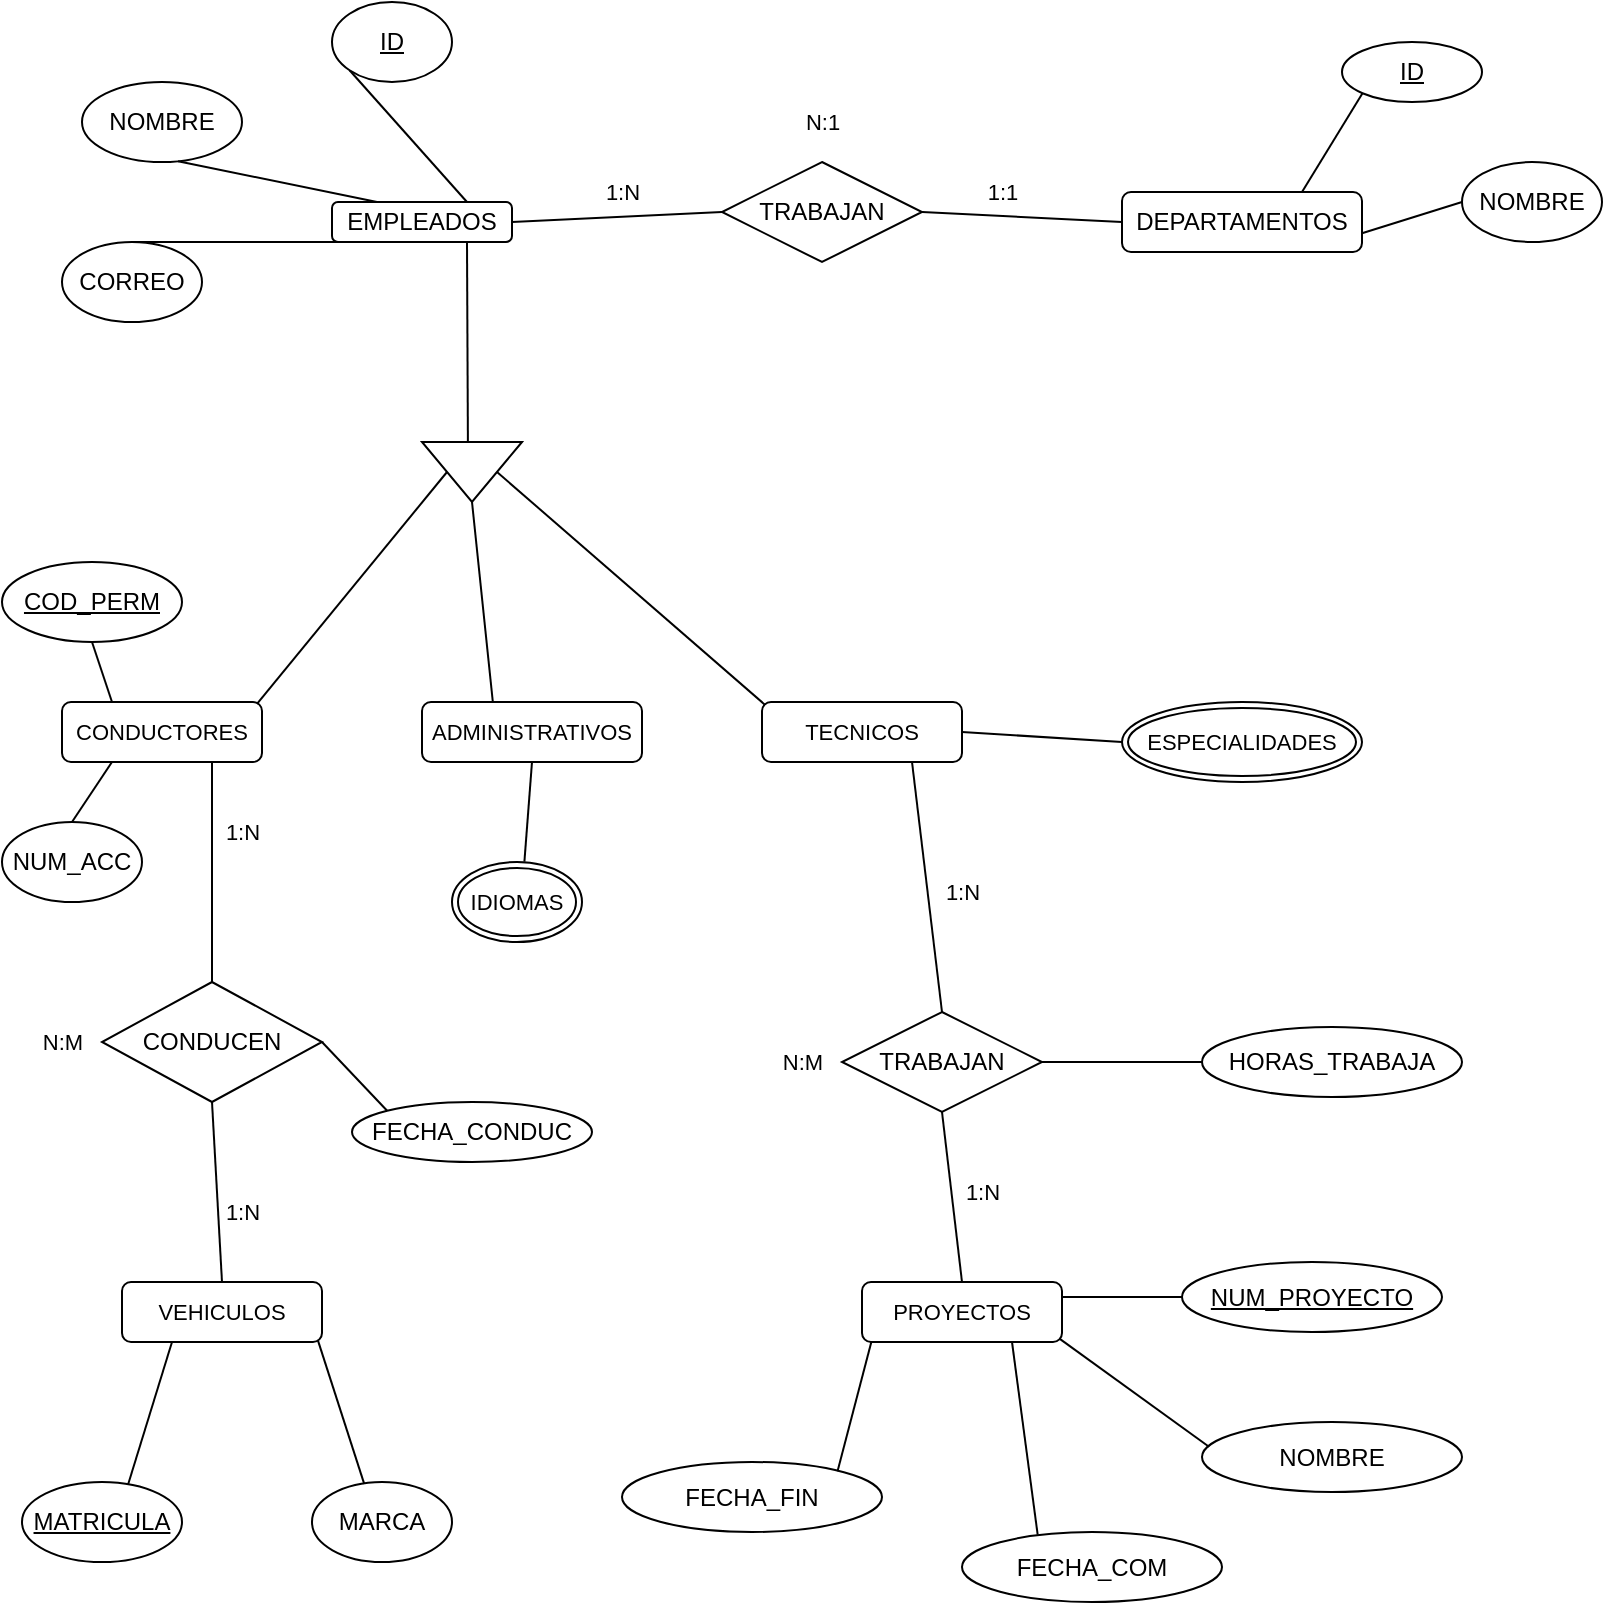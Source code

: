 <mxfile version="22.1.4" type="github">
  <diagram id="R2lEEEUBdFMjLlhIrx00" name="Page-1">
    <mxGraphModel dx="1654" dy="612" grid="1" gridSize="10" guides="1" tooltips="1" connect="1" arrows="1" fold="1" page="1" pageScale="1" pageWidth="850" pageHeight="1100" math="0" shadow="0" extFonts="Permanent Marker^https://fonts.googleapis.com/css?family=Permanent+Marker">
      <root>
        <mxCell id="0" />
        <mxCell id="1" parent="0" />
        <mxCell id="Gm_OY_w4rKRaWm-D6aFN-16" style="edgeStyle=none;shape=connector;rounded=0;orthogonalLoop=1;jettySize=auto;html=1;exitX=1;exitY=0.5;exitDx=0;exitDy=0;entryX=0;entryY=0.5;entryDx=0;entryDy=0;labelBackgroundColor=default;strokeColor=default;align=center;verticalAlign=middle;fontFamily=Helvetica;fontSize=11;fontColor=default;startArrow=none;startFill=0;endArrow=none;endFill=0;" edge="1" parent="1" source="Gm_OY_w4rKRaWm-D6aFN-1" target="Gm_OY_w4rKRaWm-D6aFN-2">
          <mxGeometry relative="1" as="geometry" />
        </mxCell>
        <mxCell id="Gm_OY_w4rKRaWm-D6aFN-19" style="edgeStyle=none;shape=connector;rounded=0;orthogonalLoop=1;jettySize=auto;html=1;exitX=0.75;exitY=0;exitDx=0;exitDy=0;entryX=0;entryY=1;entryDx=0;entryDy=0;labelBackgroundColor=default;strokeColor=default;align=center;verticalAlign=middle;fontFamily=Helvetica;fontSize=11;fontColor=default;startArrow=none;startFill=0;endArrow=none;endFill=0;" edge="1" parent="1" source="Gm_OY_w4rKRaWm-D6aFN-1" target="Gm_OY_w4rKRaWm-D6aFN-10">
          <mxGeometry relative="1" as="geometry" />
        </mxCell>
        <mxCell id="Gm_OY_w4rKRaWm-D6aFN-21" style="edgeStyle=none;shape=connector;rounded=0;orthogonalLoop=1;jettySize=auto;html=1;exitX=0.25;exitY=1;exitDx=0;exitDy=0;entryX=0.5;entryY=0;entryDx=0;entryDy=0;labelBackgroundColor=default;strokeColor=default;align=center;verticalAlign=middle;fontFamily=Helvetica;fontSize=11;fontColor=default;startArrow=none;startFill=0;endArrow=none;endFill=0;" edge="1" parent="1" source="Gm_OY_w4rKRaWm-D6aFN-1" target="Gm_OY_w4rKRaWm-D6aFN-8">
          <mxGeometry relative="1" as="geometry" />
        </mxCell>
        <mxCell id="Gm_OY_w4rKRaWm-D6aFN-42" style="edgeStyle=none;shape=connector;rounded=0;orthogonalLoop=1;jettySize=auto;html=1;exitX=0.75;exitY=1;exitDx=0;exitDy=0;labelBackgroundColor=default;strokeColor=default;align=center;verticalAlign=middle;fontFamily=Helvetica;fontSize=11;fontColor=default;startArrow=none;startFill=0;endArrow=none;endFill=0;entryX=0.002;entryY=0.541;entryDx=0;entryDy=0;entryPerimeter=0;" edge="1" parent="1" source="Gm_OY_w4rKRaWm-D6aFN-1" target="Gm_OY_w4rKRaWm-D6aFN-25">
          <mxGeometry relative="1" as="geometry">
            <mxPoint x="240" y="230" as="targetPoint" />
          </mxGeometry>
        </mxCell>
        <mxCell id="Gm_OY_w4rKRaWm-D6aFN-1" value="EMPLEADOS" style="rounded=1;whiteSpace=wrap;html=1;" vertex="1" parent="1">
          <mxGeometry x="165" y="140" width="90" height="20" as="geometry" />
        </mxCell>
        <mxCell id="Gm_OY_w4rKRaWm-D6aFN-15" style="edgeStyle=none;shape=connector;rounded=0;orthogonalLoop=1;jettySize=auto;html=1;exitX=1;exitY=0.5;exitDx=0;exitDy=0;entryX=0;entryY=0.5;entryDx=0;entryDy=0;labelBackgroundColor=default;strokeColor=default;align=center;verticalAlign=middle;fontFamily=Helvetica;fontSize=11;fontColor=default;startArrow=none;startFill=0;endArrow=none;endFill=0;" edge="1" parent="1" source="Gm_OY_w4rKRaWm-D6aFN-2" target="Gm_OY_w4rKRaWm-D6aFN-3">
          <mxGeometry relative="1" as="geometry" />
        </mxCell>
        <mxCell id="Gm_OY_w4rKRaWm-D6aFN-2" value="TRABAJAN" style="rhombus;whiteSpace=wrap;html=1;" vertex="1" parent="1">
          <mxGeometry x="360" y="120" width="100" height="50" as="geometry" />
        </mxCell>
        <mxCell id="Gm_OY_w4rKRaWm-D6aFN-12" style="rounded=0;orthogonalLoop=1;jettySize=auto;html=1;exitX=0.75;exitY=1;exitDx=0;exitDy=0;entryX=0;entryY=0.5;entryDx=0;entryDy=0;startArrow=none;startFill=0;endArrow=none;endFill=0;" edge="1" parent="1" source="Gm_OY_w4rKRaWm-D6aFN-3" target="Gm_OY_w4rKRaWm-D6aFN-9">
          <mxGeometry relative="1" as="geometry" />
        </mxCell>
        <mxCell id="Gm_OY_w4rKRaWm-D6aFN-3" value="DEPARTAMENTOS" style="rounded=1;whiteSpace=wrap;html=1;" vertex="1" parent="1">
          <mxGeometry x="560" y="135" width="120" height="30" as="geometry" />
        </mxCell>
        <mxCell id="Gm_OY_w4rKRaWm-D6aFN-57" style="edgeStyle=none;shape=connector;rounded=0;orthogonalLoop=1;jettySize=auto;html=1;exitX=0;exitY=1;exitDx=0;exitDy=0;entryX=0.75;entryY=0;entryDx=0;entryDy=0;labelBackgroundColor=default;strokeColor=default;align=center;verticalAlign=middle;fontFamily=Helvetica;fontSize=11;fontColor=default;startArrow=none;startFill=0;endArrow=none;endFill=0;" edge="1" parent="1" source="Gm_OY_w4rKRaWm-D6aFN-7" target="Gm_OY_w4rKRaWm-D6aFN-3">
          <mxGeometry relative="1" as="geometry" />
        </mxCell>
        <mxCell id="Gm_OY_w4rKRaWm-D6aFN-7" value="&lt;u&gt;ID&lt;/u&gt;" style="ellipse;whiteSpace=wrap;html=1;" vertex="1" parent="1">
          <mxGeometry x="670" y="60" width="70" height="30" as="geometry" />
        </mxCell>
        <mxCell id="Gm_OY_w4rKRaWm-D6aFN-8" value="CORREO" style="ellipse;whiteSpace=wrap;html=1;" vertex="1" parent="1">
          <mxGeometry x="30" y="160" width="70" height="40" as="geometry" />
        </mxCell>
        <mxCell id="Gm_OY_w4rKRaWm-D6aFN-9" value="NOMBRE" style="ellipse;whiteSpace=wrap;html=1;" vertex="1" parent="1">
          <mxGeometry x="730" y="120" width="70" height="40" as="geometry" />
        </mxCell>
        <mxCell id="Gm_OY_w4rKRaWm-D6aFN-10" value="&lt;u&gt;ID&lt;/u&gt;" style="ellipse;whiteSpace=wrap;html=1;" vertex="1" parent="1">
          <mxGeometry x="165" y="40" width="60" height="40" as="geometry" />
        </mxCell>
        <mxCell id="Gm_OY_w4rKRaWm-D6aFN-11" value="NOMBRE" style="ellipse;whiteSpace=wrap;html=1;" vertex="1" parent="1">
          <mxGeometry x="40" y="80" width="80" height="40" as="geometry" />
        </mxCell>
        <mxCell id="Gm_OY_w4rKRaWm-D6aFN-18" style="edgeStyle=none;shape=connector;rounded=0;orthogonalLoop=1;jettySize=auto;html=1;exitX=1;exitY=0;exitDx=0;exitDy=0;labelBackgroundColor=default;strokeColor=default;align=center;verticalAlign=middle;fontFamily=Helvetica;fontSize=11;fontColor=default;startArrow=none;startFill=0;endArrow=none;endFill=0;" edge="1" parent="1" source="Gm_OY_w4rKRaWm-D6aFN-1" target="Gm_OY_w4rKRaWm-D6aFN-1">
          <mxGeometry relative="1" as="geometry" />
        </mxCell>
        <mxCell id="Gm_OY_w4rKRaWm-D6aFN-20" style="edgeStyle=none;shape=connector;rounded=0;orthogonalLoop=1;jettySize=auto;html=1;exitX=0.25;exitY=0;exitDx=0;exitDy=0;entryX=0.6;entryY=0.991;entryDx=0;entryDy=0;entryPerimeter=0;labelBackgroundColor=default;strokeColor=default;align=center;verticalAlign=middle;fontFamily=Helvetica;fontSize=11;fontColor=default;startArrow=none;startFill=0;endArrow=none;endFill=0;" edge="1" parent="1" source="Gm_OY_w4rKRaWm-D6aFN-1" target="Gm_OY_w4rKRaWm-D6aFN-11">
          <mxGeometry relative="1" as="geometry" />
        </mxCell>
        <mxCell id="Gm_OY_w4rKRaWm-D6aFN-22" value="1:1" style="text;html=1;align=center;verticalAlign=middle;resizable=0;points=[];autosize=1;strokeColor=none;fillColor=none;fontSize=11;fontFamily=Helvetica;fontColor=default;" vertex="1" parent="1">
          <mxGeometry x="480" y="120" width="40" height="30" as="geometry" />
        </mxCell>
        <mxCell id="Gm_OY_w4rKRaWm-D6aFN-23" value="1:N" style="text;html=1;align=center;verticalAlign=middle;resizable=0;points=[];autosize=1;strokeColor=none;fillColor=none;fontSize=11;fontFamily=Helvetica;fontColor=default;" vertex="1" parent="1">
          <mxGeometry x="290" y="120" width="40" height="30" as="geometry" />
        </mxCell>
        <mxCell id="Gm_OY_w4rKRaWm-D6aFN-24" value="N:1" style="text;html=1;align=center;verticalAlign=middle;resizable=0;points=[];autosize=1;strokeColor=none;fillColor=none;fontSize=11;fontFamily=Helvetica;fontColor=default;" vertex="1" parent="1">
          <mxGeometry x="390" y="85" width="40" height="30" as="geometry" />
        </mxCell>
        <mxCell id="Gm_OY_w4rKRaWm-D6aFN-41" style="edgeStyle=none;shape=connector;rounded=0;orthogonalLoop=1;jettySize=auto;html=1;exitX=0.5;exitY=0;exitDx=0;exitDy=0;entryX=0.013;entryY=0.041;entryDx=0;entryDy=0;labelBackgroundColor=default;strokeColor=default;align=center;verticalAlign=middle;fontFamily=Helvetica;fontSize=11;fontColor=default;startArrow=none;startFill=0;endArrow=none;endFill=0;entryPerimeter=0;" edge="1" parent="1" source="Gm_OY_w4rKRaWm-D6aFN-25" target="Gm_OY_w4rKRaWm-D6aFN-28">
          <mxGeometry relative="1" as="geometry" />
        </mxCell>
        <mxCell id="Gm_OY_w4rKRaWm-D6aFN-25" value="" style="triangle;whiteSpace=wrap;html=1;fontFamily=Helvetica;fontSize=11;fontColor=default;direction=south;" vertex="1" parent="1">
          <mxGeometry x="210" y="260" width="50" height="30" as="geometry" />
        </mxCell>
        <mxCell id="Gm_OY_w4rKRaWm-D6aFN-32" style="edgeStyle=none;shape=connector;rounded=0;orthogonalLoop=1;jettySize=auto;html=1;exitX=0.25;exitY=0;exitDx=0;exitDy=0;entryX=0.5;entryY=1;entryDx=0;entryDy=0;labelBackgroundColor=default;strokeColor=default;align=center;verticalAlign=middle;fontFamily=Helvetica;fontSize=11;fontColor=default;startArrow=none;startFill=0;endArrow=none;endFill=0;" edge="1" parent="1" source="Gm_OY_w4rKRaWm-D6aFN-26" target="Gm_OY_w4rKRaWm-D6aFN-31">
          <mxGeometry relative="1" as="geometry" />
        </mxCell>
        <mxCell id="Gm_OY_w4rKRaWm-D6aFN-34" style="edgeStyle=none;shape=connector;rounded=0;orthogonalLoop=1;jettySize=auto;html=1;exitX=0.25;exitY=1;exitDx=0;exitDy=0;entryX=0.5;entryY=0;entryDx=0;entryDy=0;labelBackgroundColor=default;strokeColor=default;align=center;verticalAlign=middle;fontFamily=Helvetica;fontSize=11;fontColor=default;startArrow=none;startFill=0;endArrow=none;endFill=0;" edge="1" parent="1" source="Gm_OY_w4rKRaWm-D6aFN-26" target="Gm_OY_w4rKRaWm-D6aFN-30">
          <mxGeometry relative="1" as="geometry" />
        </mxCell>
        <mxCell id="Gm_OY_w4rKRaWm-D6aFN-51" style="edgeStyle=none;shape=connector;rounded=0;orthogonalLoop=1;jettySize=auto;html=1;exitX=0.75;exitY=1;exitDx=0;exitDy=0;entryX=0.5;entryY=0;entryDx=0;entryDy=0;labelBackgroundColor=default;strokeColor=default;align=center;verticalAlign=middle;fontFamily=Helvetica;fontSize=11;fontColor=default;startArrow=none;startFill=0;endArrow=none;endFill=0;" edge="1" parent="1" source="Gm_OY_w4rKRaWm-D6aFN-26" target="Gm_OY_w4rKRaWm-D6aFN-43">
          <mxGeometry relative="1" as="geometry" />
        </mxCell>
        <mxCell id="Gm_OY_w4rKRaWm-D6aFN-26" value="CONDUCTORES" style="rounded=1;whiteSpace=wrap;html=1;fontFamily=Helvetica;fontSize=11;fontColor=default;" vertex="1" parent="1">
          <mxGeometry x="30" y="390" width="100" height="30" as="geometry" />
        </mxCell>
        <mxCell id="Gm_OY_w4rKRaWm-D6aFN-27" value="ADMINISTRATIVOS" style="rounded=1;whiteSpace=wrap;html=1;fontFamily=Helvetica;fontSize=11;fontColor=default;" vertex="1" parent="1">
          <mxGeometry x="210" y="390" width="110" height="30" as="geometry" />
        </mxCell>
        <mxCell id="Gm_OY_w4rKRaWm-D6aFN-66" style="edgeStyle=none;shape=connector;rounded=0;orthogonalLoop=1;jettySize=auto;html=1;exitX=1;exitY=0.5;exitDx=0;exitDy=0;entryX=0;entryY=0.5;entryDx=0;entryDy=0;labelBackgroundColor=default;strokeColor=default;align=center;verticalAlign=middle;fontFamily=Helvetica;fontSize=11;fontColor=default;startArrow=none;startFill=0;endArrow=none;endFill=0;" edge="1" parent="1" source="Gm_OY_w4rKRaWm-D6aFN-28" target="Gm_OY_w4rKRaWm-D6aFN-60">
          <mxGeometry relative="1" as="geometry" />
        </mxCell>
        <mxCell id="Gm_OY_w4rKRaWm-D6aFN-72" style="edgeStyle=none;shape=connector;rounded=0;orthogonalLoop=1;jettySize=auto;html=1;exitX=0.75;exitY=1;exitDx=0;exitDy=0;entryX=0.5;entryY=0;entryDx=0;entryDy=0;labelBackgroundColor=default;strokeColor=default;align=center;verticalAlign=middle;fontFamily=Helvetica;fontSize=11;fontColor=default;startArrow=none;startFill=0;endArrow=none;endFill=0;" edge="1" parent="1" source="Gm_OY_w4rKRaWm-D6aFN-28" target="Gm_OY_w4rKRaWm-D6aFN-64">
          <mxGeometry relative="1" as="geometry" />
        </mxCell>
        <mxCell id="Gm_OY_w4rKRaWm-D6aFN-28" value="TECNICOS" style="rounded=1;whiteSpace=wrap;html=1;fontFamily=Helvetica;fontSize=11;fontColor=default;" vertex="1" parent="1">
          <mxGeometry x="380" y="390" width="100" height="30" as="geometry" />
        </mxCell>
        <mxCell id="Gm_OY_w4rKRaWm-D6aFN-30" value="NUM_ACC" style="ellipse;whiteSpace=wrap;html=1;" vertex="1" parent="1">
          <mxGeometry y="450" width="70" height="40" as="geometry" />
        </mxCell>
        <mxCell id="Gm_OY_w4rKRaWm-D6aFN-31" value="&lt;u&gt;COD_PERM&lt;/u&gt;" style="ellipse;whiteSpace=wrap;html=1;" vertex="1" parent="1">
          <mxGeometry y="320" width="90" height="40" as="geometry" />
        </mxCell>
        <mxCell id="Gm_OY_w4rKRaWm-D6aFN-35" style="edgeStyle=none;shape=connector;rounded=0;orthogonalLoop=1;jettySize=auto;html=1;exitX=1;exitY=0.5;exitDx=0;exitDy=0;entryX=0.322;entryY=0;entryDx=0;entryDy=0;entryPerimeter=0;labelBackgroundColor=default;strokeColor=default;align=center;verticalAlign=middle;fontFamily=Helvetica;fontSize=11;fontColor=default;startArrow=none;startFill=0;endArrow=none;endFill=0;" edge="1" parent="1" source="Gm_OY_w4rKRaWm-D6aFN-25" target="Gm_OY_w4rKRaWm-D6aFN-27">
          <mxGeometry relative="1" as="geometry" />
        </mxCell>
        <mxCell id="Gm_OY_w4rKRaWm-D6aFN-37" style="edgeStyle=none;shape=connector;rounded=0;orthogonalLoop=1;jettySize=auto;html=1;exitX=0.5;exitY=1;exitDx=0;exitDy=0;entryX=0.975;entryY=0.033;entryDx=0;entryDy=0;entryPerimeter=0;labelBackgroundColor=default;strokeColor=default;align=center;verticalAlign=middle;fontFamily=Helvetica;fontSize=11;fontColor=default;startArrow=none;startFill=0;endArrow=none;endFill=0;" edge="1" parent="1" source="Gm_OY_w4rKRaWm-D6aFN-25" target="Gm_OY_w4rKRaWm-D6aFN-26">
          <mxGeometry relative="1" as="geometry" />
        </mxCell>
        <mxCell id="Gm_OY_w4rKRaWm-D6aFN-50" style="edgeStyle=none;shape=connector;rounded=0;orthogonalLoop=1;jettySize=auto;html=1;exitX=0.5;exitY=1;exitDx=0;exitDy=0;entryX=0.5;entryY=0;entryDx=0;entryDy=0;labelBackgroundColor=default;strokeColor=default;align=center;verticalAlign=middle;fontFamily=Helvetica;fontSize=11;fontColor=default;startArrow=none;startFill=0;endArrow=none;endFill=0;" edge="1" parent="1" source="Gm_OY_w4rKRaWm-D6aFN-43" target="Gm_OY_w4rKRaWm-D6aFN-44">
          <mxGeometry relative="1" as="geometry" />
        </mxCell>
        <mxCell id="Gm_OY_w4rKRaWm-D6aFN-58" style="edgeStyle=none;shape=connector;rounded=0;orthogonalLoop=1;jettySize=auto;html=1;exitX=1;exitY=0.5;exitDx=0;exitDy=0;entryX=0;entryY=0;entryDx=0;entryDy=0;labelBackgroundColor=default;strokeColor=default;align=center;verticalAlign=middle;fontFamily=Helvetica;fontSize=11;fontColor=default;startArrow=none;startFill=0;endArrow=none;endFill=0;" edge="1" parent="1" source="Gm_OY_w4rKRaWm-D6aFN-43" target="Gm_OY_w4rKRaWm-D6aFN-55">
          <mxGeometry relative="1" as="geometry" />
        </mxCell>
        <mxCell id="Gm_OY_w4rKRaWm-D6aFN-43" value="CONDUCEN" style="rhombus;whiteSpace=wrap;html=1;" vertex="1" parent="1">
          <mxGeometry x="50" y="530" width="110" height="60" as="geometry" />
        </mxCell>
        <mxCell id="Gm_OY_w4rKRaWm-D6aFN-44" value="VEHICULOS" style="rounded=1;whiteSpace=wrap;html=1;fontFamily=Helvetica;fontSize=11;fontColor=default;" vertex="1" parent="1">
          <mxGeometry x="60" y="680" width="100" height="30" as="geometry" />
        </mxCell>
        <mxCell id="Gm_OY_w4rKRaWm-D6aFN-45" value="MARCA" style="ellipse;whiteSpace=wrap;html=1;" vertex="1" parent="1">
          <mxGeometry x="155" y="780" width="70" height="40" as="geometry" />
        </mxCell>
        <mxCell id="Gm_OY_w4rKRaWm-D6aFN-46" value="&lt;u&gt;MATRICULA&lt;/u&gt;" style="ellipse;whiteSpace=wrap;html=1;" vertex="1" parent="1">
          <mxGeometry x="10" y="780" width="80" height="40" as="geometry" />
        </mxCell>
        <mxCell id="Gm_OY_w4rKRaWm-D6aFN-47" style="edgeStyle=none;shape=connector;rounded=0;orthogonalLoop=1;jettySize=auto;html=1;exitX=0.25;exitY=1;exitDx=0;exitDy=0;entryX=0.664;entryY=0.026;entryDx=0;entryDy=0;entryPerimeter=0;labelBackgroundColor=default;strokeColor=default;align=center;verticalAlign=middle;fontFamily=Helvetica;fontSize=11;fontColor=default;startArrow=none;startFill=0;endArrow=none;endFill=0;" edge="1" parent="1" source="Gm_OY_w4rKRaWm-D6aFN-44" target="Gm_OY_w4rKRaWm-D6aFN-46">
          <mxGeometry relative="1" as="geometry" />
        </mxCell>
        <mxCell id="Gm_OY_w4rKRaWm-D6aFN-48" style="edgeStyle=none;shape=connector;rounded=0;orthogonalLoop=1;jettySize=auto;html=1;entryX=0.373;entryY=0.024;entryDx=0;entryDy=0;entryPerimeter=0;labelBackgroundColor=default;strokeColor=default;align=center;verticalAlign=middle;fontFamily=Helvetica;fontSize=11;fontColor=default;startArrow=none;startFill=0;endArrow=none;endFill=0;exitX=0.98;exitY=0.978;exitDx=0;exitDy=0;exitPerimeter=0;" edge="1" parent="1" source="Gm_OY_w4rKRaWm-D6aFN-44" target="Gm_OY_w4rKRaWm-D6aFN-45">
          <mxGeometry relative="1" as="geometry">
            <mxPoint x="170" y="710" as="sourcePoint" />
          </mxGeometry>
        </mxCell>
        <mxCell id="Gm_OY_w4rKRaWm-D6aFN-52" value="1:N" style="text;html=1;align=center;verticalAlign=middle;resizable=0;points=[];autosize=1;strokeColor=none;fillColor=none;fontSize=11;fontFamily=Helvetica;fontColor=default;" vertex="1" parent="1">
          <mxGeometry x="100" y="440" width="40" height="30" as="geometry" />
        </mxCell>
        <mxCell id="Gm_OY_w4rKRaWm-D6aFN-53" value="1:N" style="text;html=1;align=center;verticalAlign=middle;resizable=0;points=[];autosize=1;strokeColor=none;fillColor=none;fontSize=11;fontFamily=Helvetica;fontColor=default;" vertex="1" parent="1">
          <mxGeometry x="100" y="630" width="40" height="30" as="geometry" />
        </mxCell>
        <mxCell id="Gm_OY_w4rKRaWm-D6aFN-54" value="N:M" style="text;html=1;align=center;verticalAlign=middle;resizable=0;points=[];autosize=1;strokeColor=none;fillColor=none;fontSize=11;fontFamily=Helvetica;fontColor=default;" vertex="1" parent="1">
          <mxGeometry x="10" y="545" width="40" height="30" as="geometry" />
        </mxCell>
        <mxCell id="Gm_OY_w4rKRaWm-D6aFN-55" value="FECHA_CONDUC" style="ellipse;whiteSpace=wrap;html=1;" vertex="1" parent="1">
          <mxGeometry x="175" y="590" width="120" height="30" as="geometry" />
        </mxCell>
        <mxCell id="Gm_OY_w4rKRaWm-D6aFN-59" value="IDIOMAS" style="ellipse;shape=doubleEllipse;margin=3;whiteSpace=wrap;html=1;align=center;fontFamily=Helvetica;fontSize=11;fontColor=default;" vertex="1" parent="1">
          <mxGeometry x="225" y="470" width="65" height="40" as="geometry" />
        </mxCell>
        <mxCell id="Gm_OY_w4rKRaWm-D6aFN-60" value="ESPECIALIDADES" style="ellipse;shape=doubleEllipse;margin=3;whiteSpace=wrap;html=1;align=center;fontFamily=Helvetica;fontSize=11;fontColor=default;" vertex="1" parent="1">
          <mxGeometry x="560" y="390" width="120" height="40" as="geometry" />
        </mxCell>
        <mxCell id="Gm_OY_w4rKRaWm-D6aFN-61" style="edgeStyle=none;shape=connector;rounded=0;orthogonalLoop=1;jettySize=auto;html=1;exitX=1;exitY=0.5;exitDx=0;exitDy=0;labelBackgroundColor=default;strokeColor=default;align=center;verticalAlign=middle;fontFamily=Helvetica;fontSize=11;fontColor=default;startArrow=none;startFill=0;endArrow=none;endFill=0;" edge="1" parent="1" source="Gm_OY_w4rKRaWm-D6aFN-59" target="Gm_OY_w4rKRaWm-D6aFN-59">
          <mxGeometry relative="1" as="geometry" />
        </mxCell>
        <mxCell id="Gm_OY_w4rKRaWm-D6aFN-62" style="edgeStyle=none;shape=connector;rounded=0;orthogonalLoop=1;jettySize=auto;html=1;exitX=0.5;exitY=1;exitDx=0;exitDy=0;entryX=0.557;entryY=-0.004;entryDx=0;entryDy=0;entryPerimeter=0;labelBackgroundColor=default;strokeColor=default;align=center;verticalAlign=middle;fontFamily=Helvetica;fontSize=11;fontColor=default;startArrow=none;startFill=0;endArrow=none;endFill=0;" edge="1" parent="1" source="Gm_OY_w4rKRaWm-D6aFN-27" target="Gm_OY_w4rKRaWm-D6aFN-59">
          <mxGeometry relative="1" as="geometry" />
        </mxCell>
        <mxCell id="Gm_OY_w4rKRaWm-D6aFN-73" style="edgeStyle=none;shape=connector;rounded=0;orthogonalLoop=1;jettySize=auto;html=1;exitX=1;exitY=0.5;exitDx=0;exitDy=0;entryX=0;entryY=0.5;entryDx=0;entryDy=0;labelBackgroundColor=default;strokeColor=default;align=center;verticalAlign=middle;fontFamily=Helvetica;fontSize=11;fontColor=default;startArrow=none;startFill=0;endArrow=none;endFill=0;" edge="1" parent="1" source="Gm_OY_w4rKRaWm-D6aFN-64" target="Gm_OY_w4rKRaWm-D6aFN-65">
          <mxGeometry relative="1" as="geometry" />
        </mxCell>
        <mxCell id="Gm_OY_w4rKRaWm-D6aFN-74" style="edgeStyle=none;shape=connector;rounded=0;orthogonalLoop=1;jettySize=auto;html=1;exitX=0.5;exitY=1;exitDx=0;exitDy=0;entryX=0.5;entryY=0;entryDx=0;entryDy=0;labelBackgroundColor=default;strokeColor=default;align=center;verticalAlign=middle;fontFamily=Helvetica;fontSize=11;fontColor=default;startArrow=none;startFill=0;endArrow=none;endFill=0;" edge="1" parent="1" source="Gm_OY_w4rKRaWm-D6aFN-64" target="Gm_OY_w4rKRaWm-D6aFN-67">
          <mxGeometry relative="1" as="geometry" />
        </mxCell>
        <mxCell id="Gm_OY_w4rKRaWm-D6aFN-64" value="TRABAJAN" style="rhombus;whiteSpace=wrap;html=1;" vertex="1" parent="1">
          <mxGeometry x="420" y="545" width="100" height="50" as="geometry" />
        </mxCell>
        <mxCell id="Gm_OY_w4rKRaWm-D6aFN-65" value="HORAS_TRABAJA" style="ellipse;whiteSpace=wrap;html=1;" vertex="1" parent="1">
          <mxGeometry x="600" y="552.5" width="130" height="35" as="geometry" />
        </mxCell>
        <mxCell id="Gm_OY_w4rKRaWm-D6aFN-75" style="edgeStyle=none;shape=connector;rounded=0;orthogonalLoop=1;jettySize=auto;html=1;exitX=1;exitY=0.25;exitDx=0;exitDy=0;entryX=0;entryY=0.5;entryDx=0;entryDy=0;labelBackgroundColor=default;strokeColor=default;align=center;verticalAlign=middle;fontFamily=Helvetica;fontSize=11;fontColor=default;startArrow=none;startFill=0;endArrow=none;endFill=0;" edge="1" parent="1" source="Gm_OY_w4rKRaWm-D6aFN-67" target="Gm_OY_w4rKRaWm-D6aFN-68">
          <mxGeometry relative="1" as="geometry" />
        </mxCell>
        <mxCell id="Gm_OY_w4rKRaWm-D6aFN-67" value="PROYECTOS" style="rounded=1;whiteSpace=wrap;html=1;fontFamily=Helvetica;fontSize=11;fontColor=default;" vertex="1" parent="1">
          <mxGeometry x="430" y="680" width="100" height="30" as="geometry" />
        </mxCell>
        <mxCell id="Gm_OY_w4rKRaWm-D6aFN-68" value="&lt;u&gt;NUM_PROYECTO&lt;/u&gt;" style="ellipse;whiteSpace=wrap;html=1;" vertex="1" parent="1">
          <mxGeometry x="590" y="670" width="130" height="35" as="geometry" />
        </mxCell>
        <mxCell id="Gm_OY_w4rKRaWm-D6aFN-69" value="NOMBRE" style="ellipse;whiteSpace=wrap;html=1;" vertex="1" parent="1">
          <mxGeometry x="600" y="750" width="130" height="35" as="geometry" />
        </mxCell>
        <mxCell id="Gm_OY_w4rKRaWm-D6aFN-70" value="FECHA_COM" style="ellipse;whiteSpace=wrap;html=1;" vertex="1" parent="1">
          <mxGeometry x="480" y="805" width="130" height="35" as="geometry" />
        </mxCell>
        <mxCell id="Gm_OY_w4rKRaWm-D6aFN-71" value="FECHA_FIN" style="ellipse;whiteSpace=wrap;html=1;" vertex="1" parent="1">
          <mxGeometry x="310" y="770" width="130" height="35" as="geometry" />
        </mxCell>
        <mxCell id="Gm_OY_w4rKRaWm-D6aFN-76" style="edgeStyle=none;shape=connector;rounded=0;orthogonalLoop=1;jettySize=auto;html=1;exitX=0.989;exitY=0.947;exitDx=0;exitDy=0;entryX=0.027;entryY=0.354;entryDx=0;entryDy=0;entryPerimeter=0;labelBackgroundColor=default;strokeColor=default;align=center;verticalAlign=middle;fontFamily=Helvetica;fontSize=11;fontColor=default;startArrow=none;startFill=0;endArrow=none;endFill=0;exitPerimeter=0;" edge="1" parent="1" source="Gm_OY_w4rKRaWm-D6aFN-67" target="Gm_OY_w4rKRaWm-D6aFN-69">
          <mxGeometry relative="1" as="geometry" />
        </mxCell>
        <mxCell id="Gm_OY_w4rKRaWm-D6aFN-77" style="edgeStyle=none;shape=connector;rounded=0;orthogonalLoop=1;jettySize=auto;html=1;exitX=0.75;exitY=1;exitDx=0;exitDy=0;entryX=0.291;entryY=0.037;entryDx=0;entryDy=0;entryPerimeter=0;labelBackgroundColor=default;strokeColor=default;align=center;verticalAlign=middle;fontFamily=Helvetica;fontSize=11;fontColor=default;startArrow=none;startFill=0;endArrow=none;endFill=0;" edge="1" parent="1" source="Gm_OY_w4rKRaWm-D6aFN-67" target="Gm_OY_w4rKRaWm-D6aFN-70">
          <mxGeometry relative="1" as="geometry" />
        </mxCell>
        <mxCell id="Gm_OY_w4rKRaWm-D6aFN-78" style="edgeStyle=none;shape=connector;rounded=0;orthogonalLoop=1;jettySize=auto;html=1;exitX=0.047;exitY=0.996;exitDx=0;exitDy=0;entryX=0.829;entryY=0.132;entryDx=0;entryDy=0;entryPerimeter=0;labelBackgroundColor=default;strokeColor=default;align=center;verticalAlign=middle;fontFamily=Helvetica;fontSize=11;fontColor=default;startArrow=none;startFill=0;endArrow=none;endFill=0;exitPerimeter=0;" edge="1" parent="1" source="Gm_OY_w4rKRaWm-D6aFN-67" target="Gm_OY_w4rKRaWm-D6aFN-71">
          <mxGeometry relative="1" as="geometry" />
        </mxCell>
        <mxCell id="Gm_OY_w4rKRaWm-D6aFN-80" value="N:M" style="text;html=1;align=center;verticalAlign=middle;resizable=0;points=[];autosize=1;strokeColor=none;fillColor=none;fontSize=11;fontFamily=Helvetica;fontColor=default;" vertex="1" parent="1">
          <mxGeometry x="380" y="555" width="40" height="30" as="geometry" />
        </mxCell>
        <mxCell id="Gm_OY_w4rKRaWm-D6aFN-81" value="1:N" style="text;html=1;align=center;verticalAlign=middle;resizable=0;points=[];autosize=1;strokeColor=none;fillColor=none;fontSize=11;fontFamily=Helvetica;fontColor=default;" vertex="1" parent="1">
          <mxGeometry x="470" y="620" width="40" height="30" as="geometry" />
        </mxCell>
        <mxCell id="Gm_OY_w4rKRaWm-D6aFN-82" value="1:N" style="text;html=1;align=center;verticalAlign=middle;resizable=0;points=[];autosize=1;strokeColor=none;fillColor=none;fontSize=11;fontFamily=Helvetica;fontColor=default;" vertex="1" parent="1">
          <mxGeometry x="460" y="470" width="40" height="30" as="geometry" />
        </mxCell>
      </root>
    </mxGraphModel>
  </diagram>
</mxfile>
